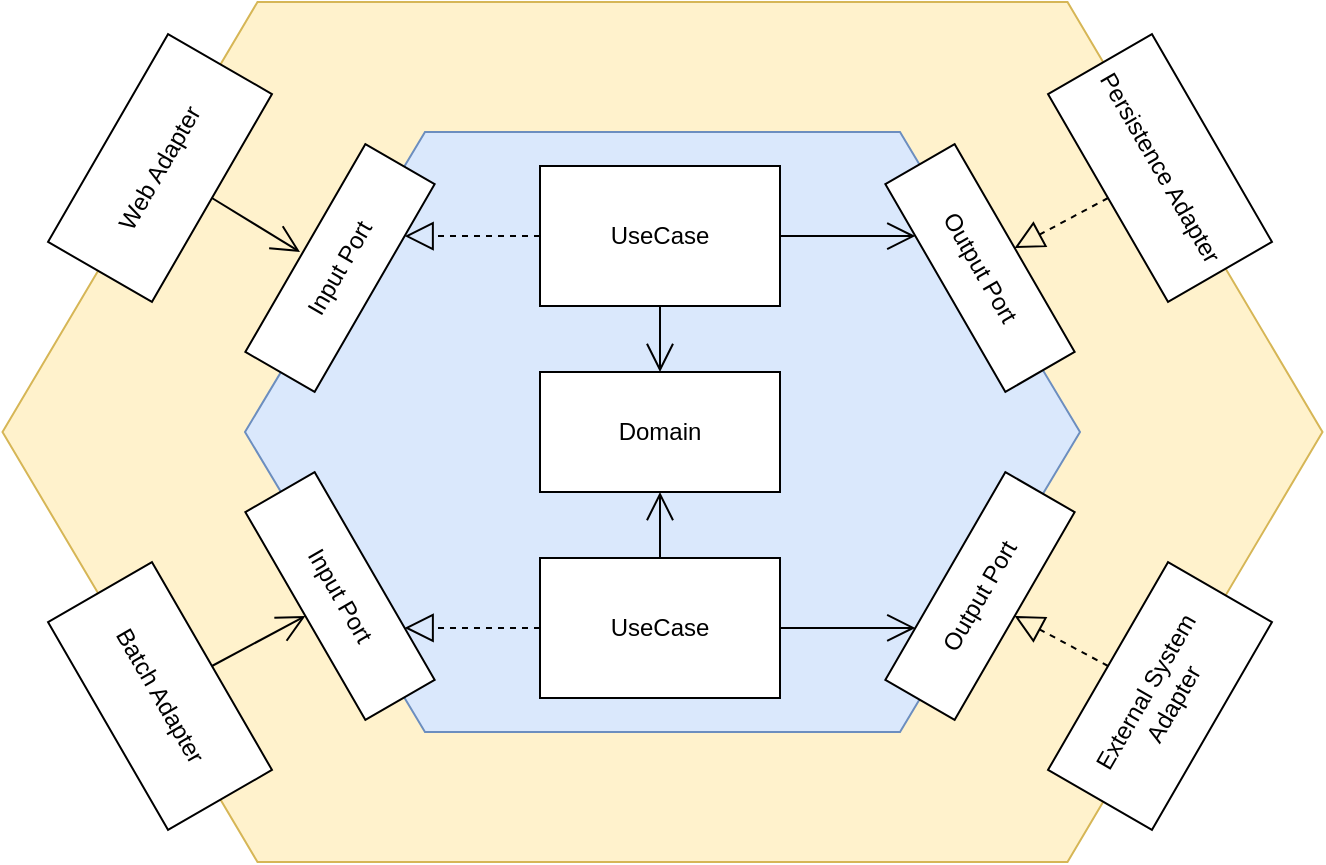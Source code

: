 <mxfile version="14.5.10" type="device"><diagram id="ibykYngc1saZMHgTUgSf" name="Page-1"><mxGraphModel dx="2000" dy="1137" grid="1" gridSize="10" guides="1" tooltips="1" connect="1" arrows="1" fold="1" page="1" pageScale="1" pageWidth="827" pageHeight="1169" math="0" shadow="0"><root><mxCell id="0"/><mxCell id="1" parent="0"/><mxCell id="nbfWNvZgBSkgF6gk7Yrx-2" value="" style="shape=hexagon;perimeter=hexagonPerimeter2;whiteSpace=wrap;html=1;fixedSize=1;fillColor=#fff2cc;strokeColor=#d6b656;size=127.5;" parent="1" vertex="1"><mxGeometry x="91.25" y="35" width="660" height="430" as="geometry"/></mxCell><mxCell id="hCdhQcfYBWyALaVeH56Q-9" value="" style="shape=hexagon;perimeter=hexagonPerimeter2;whiteSpace=wrap;html=1;fixedSize=1;spacing=2;size=90;fillColor=#dae8fc;strokeColor=#6c8ebf;" parent="1" vertex="1"><mxGeometry x="212.5" y="100" width="417.5" height="300" as="geometry"/></mxCell><mxCell id="hCdhQcfYBWyALaVeH56Q-2" value="Domain" style="rounded=0;whiteSpace=wrap;html=1;" parent="1" vertex="1"><mxGeometry x="360" y="220" width="120" height="60" as="geometry"/></mxCell><mxCell id="hCdhQcfYBWyALaVeH56Q-3" value="UseCase" style="rounded=0;whiteSpace=wrap;html=1;" parent="1" vertex="1"><mxGeometry x="360" y="313" width="120" height="70" as="geometry"/></mxCell><mxCell id="hCdhQcfYBWyALaVeH56Q-4" value="&lt;span&gt;UseCase&lt;/span&gt;" style="rounded=0;whiteSpace=wrap;html=1;" parent="1" vertex="1"><mxGeometry x="360" y="117" width="120" height="70" as="geometry"/></mxCell><mxCell id="hCdhQcfYBWyALaVeH56Q-5" value="Input Port" style="rounded=0;whiteSpace=wrap;html=1;rotation=-60;" parent="1" vertex="1"><mxGeometry x="200" y="148" width="120" height="40" as="geometry"/></mxCell><mxCell id="hCdhQcfYBWyALaVeH56Q-10" value="Input Port" style="rounded=0;whiteSpace=wrap;html=1;rotation=60;" parent="1" vertex="1"><mxGeometry x="200" y="312" width="120" height="40" as="geometry"/></mxCell><mxCell id="hCdhQcfYBWyALaVeH56Q-11" value="Output Port" style="rounded=0;whiteSpace=wrap;html=1;rotation=60;" parent="1" vertex="1"><mxGeometry x="520" y="148" width="120" height="40" as="geometry"/></mxCell><mxCell id="hCdhQcfYBWyALaVeH56Q-12" value="Output Port" style="rounded=0;whiteSpace=wrap;html=1;rotation=-60;" parent="1" vertex="1"><mxGeometry x="520" y="312" width="120" height="40" as="geometry"/></mxCell><mxCell id="hCdhQcfYBWyALaVeH56Q-19" value="Web Adapter" style="rounded=0;whiteSpace=wrap;html=1;rotation=-60;" parent="1" vertex="1"><mxGeometry x="110" y="88" width="120" height="60" as="geometry"/></mxCell><mxCell id="hCdhQcfYBWyALaVeH56Q-21" value="Batch Adapter" style="rounded=0;whiteSpace=wrap;html=1;rotation=60;" parent="1" vertex="1"><mxGeometry x="110" y="352" width="120" height="60" as="geometry"/></mxCell><mxCell id="hCdhQcfYBWyALaVeH56Q-23" value="Persistence Adapter" style="rounded=0;whiteSpace=wrap;html=1;rotation=60;" parent="1" vertex="1"><mxGeometry x="610" y="88" width="120" height="60" as="geometry"/></mxCell><mxCell id="hCdhQcfYBWyALaVeH56Q-25" value="External System&amp;nbsp;&lt;br&gt;Adapter" style="rounded=0;whiteSpace=wrap;html=1;rotation=-60;" parent="1" vertex="1"><mxGeometry x="610" y="352" width="120" height="60" as="geometry"/></mxCell><mxCell id="hCdhQcfYBWyALaVeH56Q-28" value="" style="endArrow=block;dashed=1;endFill=0;endSize=12;html=1;exitX=0;exitY=0.5;exitDx=0;exitDy=0;entryX=0.75;entryY=0;entryDx=0;entryDy=0;" parent="1" source="hCdhQcfYBWyALaVeH56Q-3" target="hCdhQcfYBWyALaVeH56Q-10" edge="1"><mxGeometry width="160" relative="1" as="geometry"><mxPoint x="310" y="520" as="sourcePoint"/><mxPoint x="210" y="550" as="targetPoint"/></mxGeometry></mxCell><mxCell id="hCdhQcfYBWyALaVeH56Q-30" value="" style="endArrow=open;endFill=1;endSize=12;html=1;exitX=1;exitY=0.5;exitDx=0;exitDy=0;entryX=0.25;entryY=0;entryDx=0;entryDy=0;" parent="1" source="hCdhQcfYBWyALaVeH56Q-3" target="hCdhQcfYBWyALaVeH56Q-12" edge="1"><mxGeometry width="160" relative="1" as="geometry"><mxPoint x="350" y="500" as="sourcePoint"/><mxPoint x="510" y="500" as="targetPoint"/></mxGeometry></mxCell><mxCell id="hCdhQcfYBWyALaVeH56Q-31" value="" style="endArrow=block;dashed=1;endFill=0;endSize=12;html=1;exitX=0.5;exitY=0;exitDx=0;exitDy=0;entryX=0.5;entryY=1;entryDx=0;entryDy=0;" parent="1" source="hCdhQcfYBWyALaVeH56Q-25" target="hCdhQcfYBWyALaVeH56Q-12" edge="1"><mxGeometry width="160" relative="1" as="geometry"><mxPoint x="587.68" y="510.02" as="sourcePoint"/><mxPoint x="520.001" y="510.001" as="targetPoint"/></mxGeometry></mxCell><mxCell id="hCdhQcfYBWyALaVeH56Q-32" value="" style="endArrow=block;dashed=1;endFill=0;endSize=12;html=1;exitX=0.5;exitY=1;exitDx=0;exitDy=0;entryX=0.5;entryY=0;entryDx=0;entryDy=0;" parent="1" source="hCdhQcfYBWyALaVeH56Q-23" target="hCdhQcfYBWyALaVeH56Q-11" edge="1"><mxGeometry width="160" relative="1" as="geometry"><mxPoint x="654.019" y="377" as="sourcePoint"/><mxPoint x="607.321" y="352" as="targetPoint"/></mxGeometry></mxCell><mxCell id="hCdhQcfYBWyALaVeH56Q-33" value="" style="endArrow=block;dashed=1;endFill=0;endSize=12;html=1;exitX=0;exitY=0.5;exitDx=0;exitDy=0;entryX=0.75;entryY=1;entryDx=0;entryDy=0;" parent="1" source="hCdhQcfYBWyALaVeH56Q-4" target="hCdhQcfYBWyALaVeH56Q-5" edge="1"><mxGeometry width="160" relative="1" as="geometry"><mxPoint x="370" y="358" as="sourcePoint"/><mxPoint x="302.321" y="357.981" as="targetPoint"/></mxGeometry></mxCell><mxCell id="hCdhQcfYBWyALaVeH56Q-34" value="" style="endArrow=open;endFill=1;endSize=12;html=1;entryX=0.25;entryY=1;entryDx=0;entryDy=0;exitX=1;exitY=0.5;exitDx=0;exitDy=0;" parent="1" source="hCdhQcfYBWyALaVeH56Q-4" target="hCdhQcfYBWyALaVeH56Q-11" edge="1"><mxGeometry width="160" relative="1" as="geometry"><mxPoint x="490" y="358" as="sourcePoint"/><mxPoint x="557.679" y="357.981" as="targetPoint"/></mxGeometry></mxCell><mxCell id="hCdhQcfYBWyALaVeH56Q-35" value="" style="endArrow=open;endFill=1;endSize=12;html=1;exitX=0.5;exitY=0;exitDx=0;exitDy=0;entryX=0.5;entryY=1;entryDx=0;entryDy=0;" parent="1" source="hCdhQcfYBWyALaVeH56Q-21" target="hCdhQcfYBWyALaVeH56Q-10" edge="1"><mxGeometry width="160" relative="1" as="geometry"><mxPoint x="500" y="368" as="sourcePoint"/><mxPoint x="567.679" y="367.981" as="targetPoint"/></mxGeometry></mxCell><mxCell id="hCdhQcfYBWyALaVeH56Q-36" value="" style="endArrow=open;endFill=1;endSize=12;html=1;exitX=0.5;exitY=1;exitDx=0;exitDy=0;" parent="1" source="hCdhQcfYBWyALaVeH56Q-19" edge="1"><mxGeometry width="160" relative="1" as="geometry"><mxPoint x="510" y="378" as="sourcePoint"/><mxPoint x="240" y="160" as="targetPoint"/></mxGeometry></mxCell><mxCell id="hCdhQcfYBWyALaVeH56Q-37" value="" style="endArrow=open;endFill=1;endSize=12;html=1;exitX=0.5;exitY=0;exitDx=0;exitDy=0;entryX=0.5;entryY=1;entryDx=0;entryDy=0;" parent="1" source="hCdhQcfYBWyALaVeH56Q-3" target="hCdhQcfYBWyALaVeH56Q-2" edge="1"><mxGeometry width="160" relative="1" as="geometry"><mxPoint x="205.981" y="377" as="sourcePoint"/><mxPoint x="252.679" y="352" as="targetPoint"/></mxGeometry></mxCell><mxCell id="hCdhQcfYBWyALaVeH56Q-38" value="" style="endArrow=open;endFill=1;endSize=12;html=1;exitX=0.5;exitY=1;exitDx=0;exitDy=0;entryX=0.5;entryY=0;entryDx=0;entryDy=0;" parent="1" source="hCdhQcfYBWyALaVeH56Q-4" target="hCdhQcfYBWyALaVeH56Q-2" edge="1"><mxGeometry width="160" relative="1" as="geometry"><mxPoint x="215.981" y="387" as="sourcePoint"/><mxPoint x="262.679" y="362" as="targetPoint"/></mxGeometry></mxCell></root></mxGraphModel></diagram></mxfile>